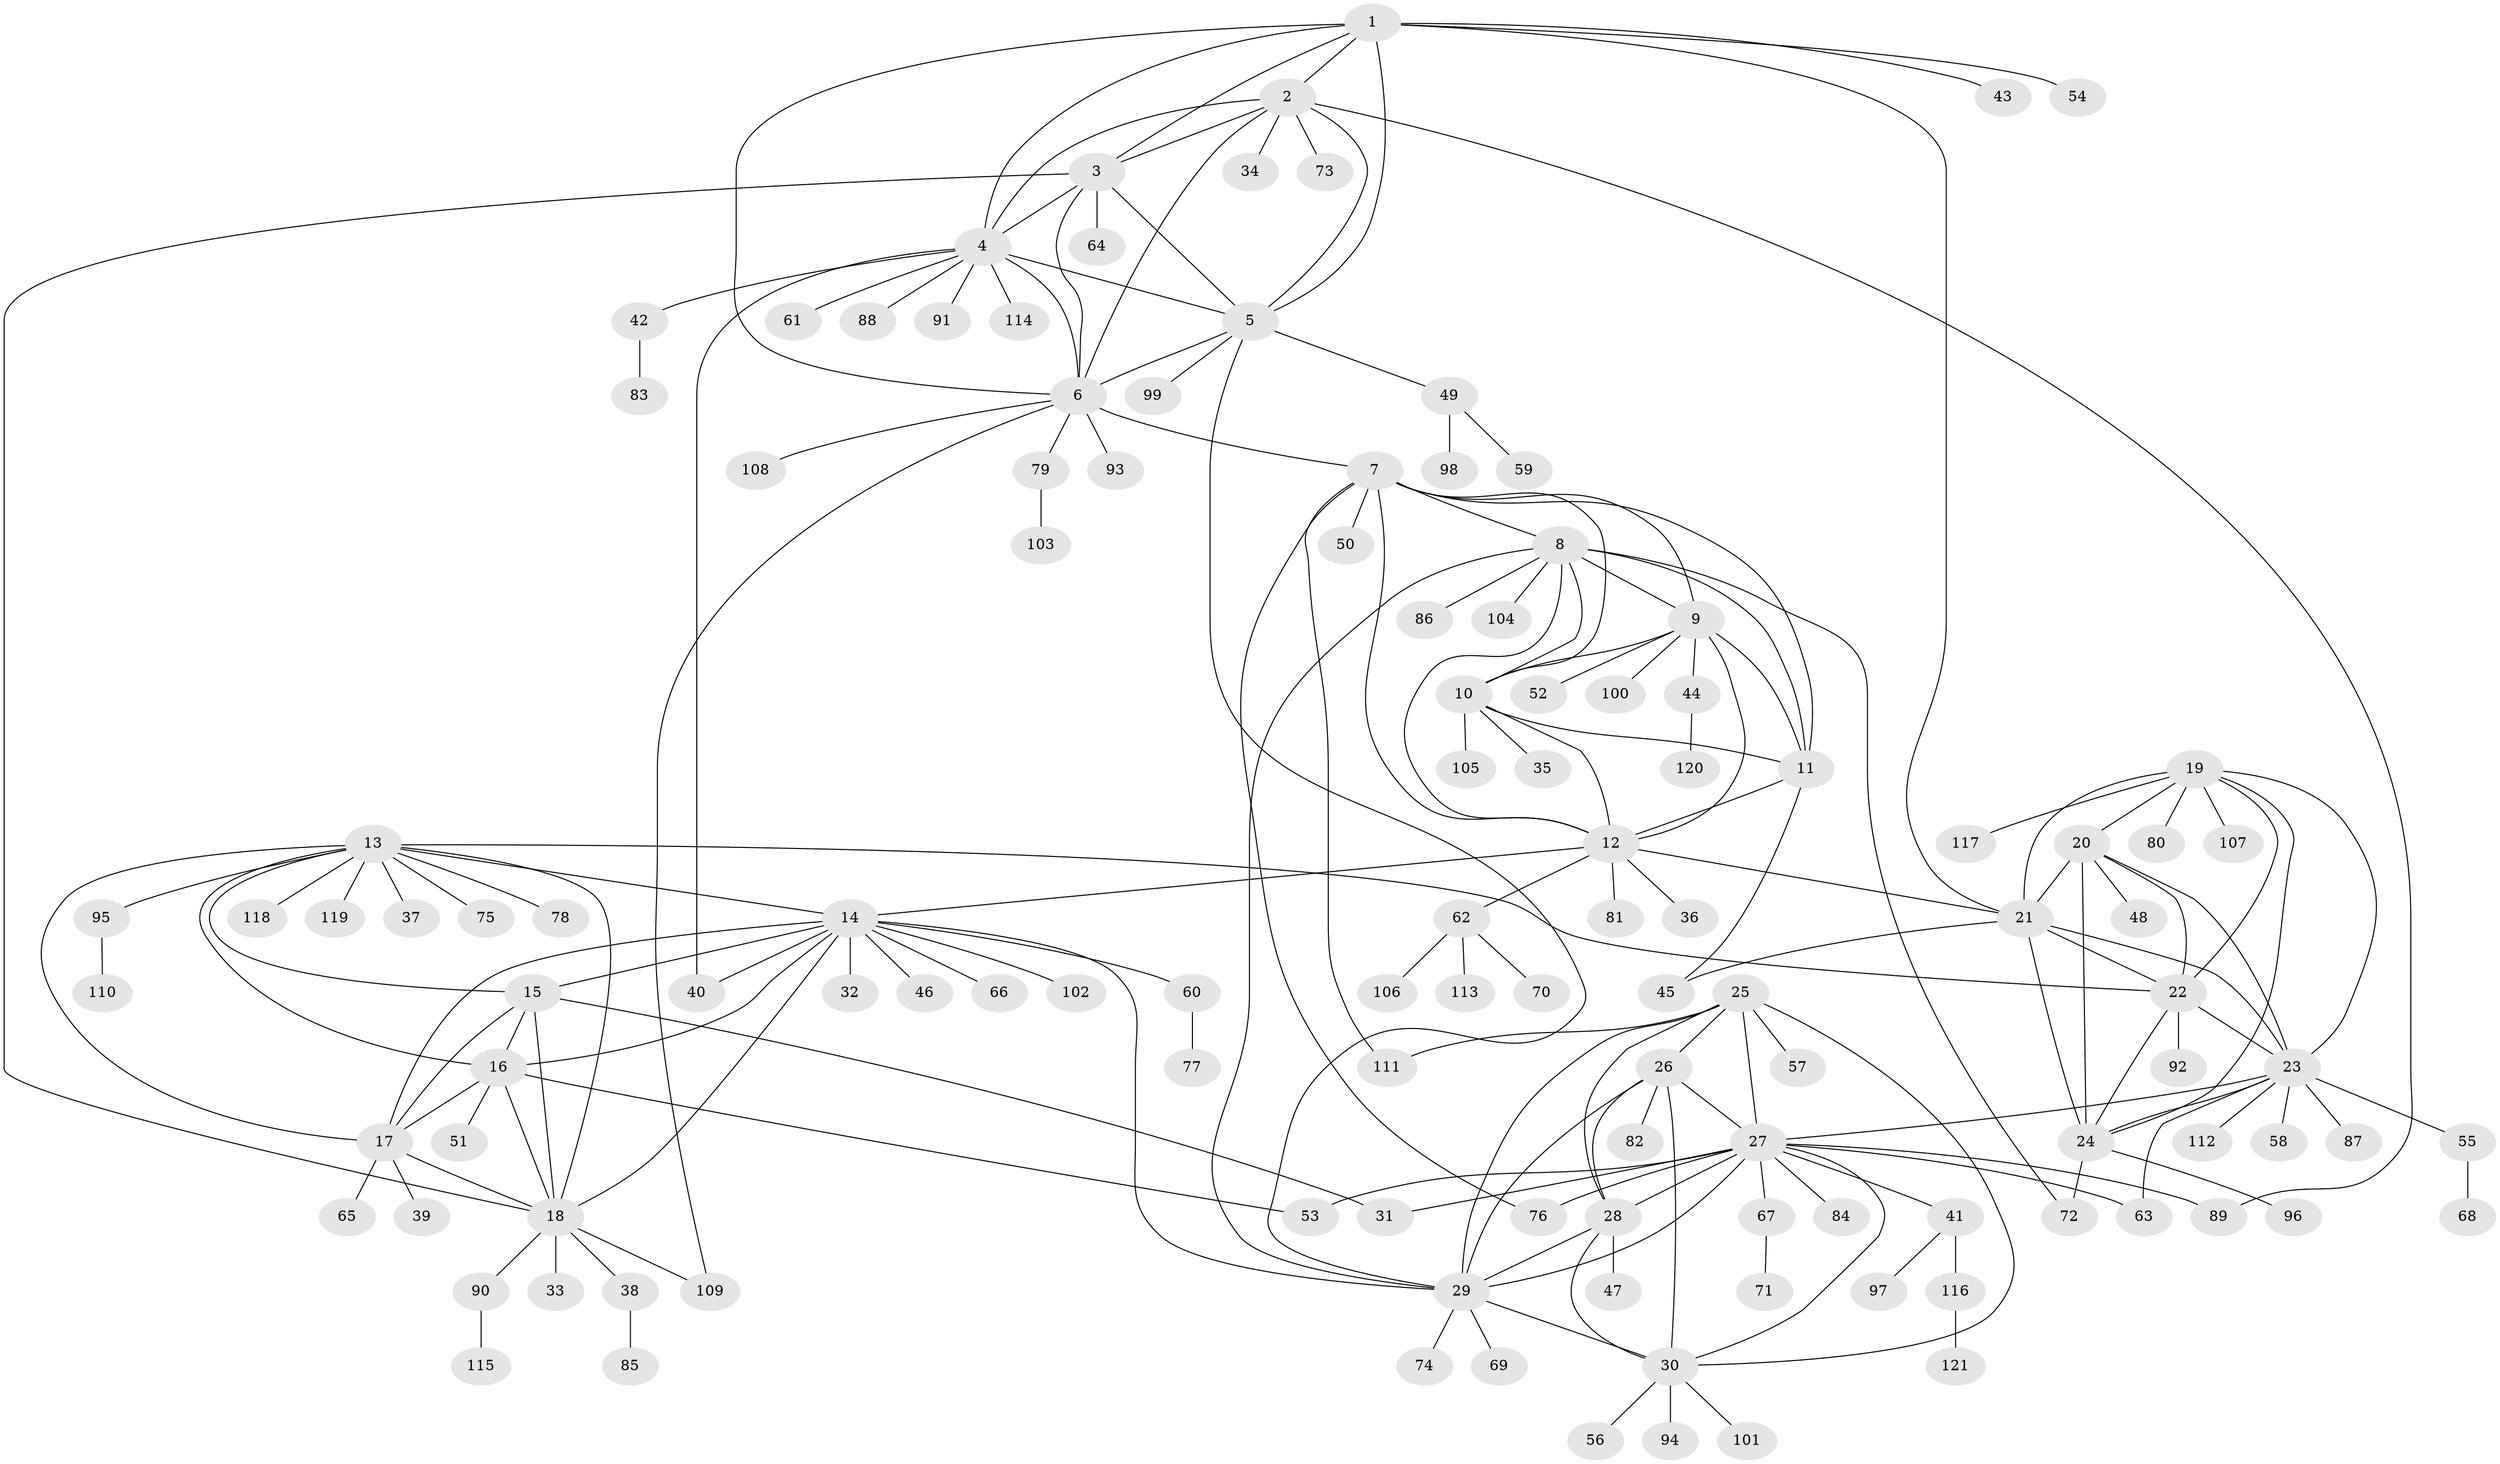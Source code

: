// Generated by graph-tools (version 1.1) at 2025/26/03/09/25 03:26:48]
// undirected, 121 vertices, 186 edges
graph export_dot {
graph [start="1"]
  node [color=gray90,style=filled];
  1;
  2;
  3;
  4;
  5;
  6;
  7;
  8;
  9;
  10;
  11;
  12;
  13;
  14;
  15;
  16;
  17;
  18;
  19;
  20;
  21;
  22;
  23;
  24;
  25;
  26;
  27;
  28;
  29;
  30;
  31;
  32;
  33;
  34;
  35;
  36;
  37;
  38;
  39;
  40;
  41;
  42;
  43;
  44;
  45;
  46;
  47;
  48;
  49;
  50;
  51;
  52;
  53;
  54;
  55;
  56;
  57;
  58;
  59;
  60;
  61;
  62;
  63;
  64;
  65;
  66;
  67;
  68;
  69;
  70;
  71;
  72;
  73;
  74;
  75;
  76;
  77;
  78;
  79;
  80;
  81;
  82;
  83;
  84;
  85;
  86;
  87;
  88;
  89;
  90;
  91;
  92;
  93;
  94;
  95;
  96;
  97;
  98;
  99;
  100;
  101;
  102;
  103;
  104;
  105;
  106;
  107;
  108;
  109;
  110;
  111;
  112;
  113;
  114;
  115;
  116;
  117;
  118;
  119;
  120;
  121;
  1 -- 2;
  1 -- 3;
  1 -- 4;
  1 -- 5;
  1 -- 6;
  1 -- 21;
  1 -- 43;
  1 -- 54;
  2 -- 3;
  2 -- 4;
  2 -- 5;
  2 -- 6;
  2 -- 34;
  2 -- 73;
  2 -- 89;
  3 -- 4;
  3 -- 5;
  3 -- 6;
  3 -- 18;
  3 -- 64;
  4 -- 5;
  4 -- 6;
  4 -- 40;
  4 -- 42;
  4 -- 61;
  4 -- 88;
  4 -- 91;
  4 -- 114;
  5 -- 6;
  5 -- 29;
  5 -- 49;
  5 -- 99;
  6 -- 7;
  6 -- 79;
  6 -- 93;
  6 -- 108;
  6 -- 109;
  7 -- 8;
  7 -- 9;
  7 -- 10;
  7 -- 11;
  7 -- 12;
  7 -- 50;
  7 -- 76;
  7 -- 111;
  8 -- 9;
  8 -- 10;
  8 -- 11;
  8 -- 12;
  8 -- 29;
  8 -- 72;
  8 -- 86;
  8 -- 104;
  9 -- 10;
  9 -- 11;
  9 -- 12;
  9 -- 44;
  9 -- 52;
  9 -- 100;
  10 -- 11;
  10 -- 12;
  10 -- 35;
  10 -- 105;
  11 -- 12;
  11 -- 45;
  12 -- 14;
  12 -- 21;
  12 -- 36;
  12 -- 62;
  12 -- 81;
  13 -- 14;
  13 -- 15;
  13 -- 16;
  13 -- 17;
  13 -- 18;
  13 -- 22;
  13 -- 37;
  13 -- 75;
  13 -- 78;
  13 -- 95;
  13 -- 118;
  13 -- 119;
  14 -- 15;
  14 -- 16;
  14 -- 17;
  14 -- 18;
  14 -- 29;
  14 -- 32;
  14 -- 40;
  14 -- 46;
  14 -- 60;
  14 -- 66;
  14 -- 102;
  15 -- 16;
  15 -- 17;
  15 -- 18;
  15 -- 31;
  16 -- 17;
  16 -- 18;
  16 -- 51;
  16 -- 53;
  17 -- 18;
  17 -- 39;
  17 -- 65;
  18 -- 33;
  18 -- 38;
  18 -- 90;
  18 -- 109;
  19 -- 20;
  19 -- 21;
  19 -- 22;
  19 -- 23;
  19 -- 24;
  19 -- 80;
  19 -- 107;
  19 -- 117;
  20 -- 21;
  20 -- 22;
  20 -- 23;
  20 -- 24;
  20 -- 48;
  21 -- 22;
  21 -- 23;
  21 -- 24;
  21 -- 45;
  22 -- 23;
  22 -- 24;
  22 -- 92;
  23 -- 24;
  23 -- 27;
  23 -- 55;
  23 -- 58;
  23 -- 63;
  23 -- 87;
  23 -- 112;
  24 -- 72;
  24 -- 96;
  25 -- 26;
  25 -- 27;
  25 -- 28;
  25 -- 29;
  25 -- 30;
  25 -- 57;
  25 -- 111;
  26 -- 27;
  26 -- 28;
  26 -- 29;
  26 -- 30;
  26 -- 82;
  27 -- 28;
  27 -- 29;
  27 -- 30;
  27 -- 31;
  27 -- 41;
  27 -- 53;
  27 -- 63;
  27 -- 67;
  27 -- 76;
  27 -- 84;
  27 -- 89;
  28 -- 29;
  28 -- 30;
  28 -- 47;
  29 -- 30;
  29 -- 69;
  29 -- 74;
  30 -- 56;
  30 -- 94;
  30 -- 101;
  38 -- 85;
  41 -- 97;
  41 -- 116;
  42 -- 83;
  44 -- 120;
  49 -- 59;
  49 -- 98;
  55 -- 68;
  60 -- 77;
  62 -- 70;
  62 -- 106;
  62 -- 113;
  67 -- 71;
  79 -- 103;
  90 -- 115;
  95 -- 110;
  116 -- 121;
}
